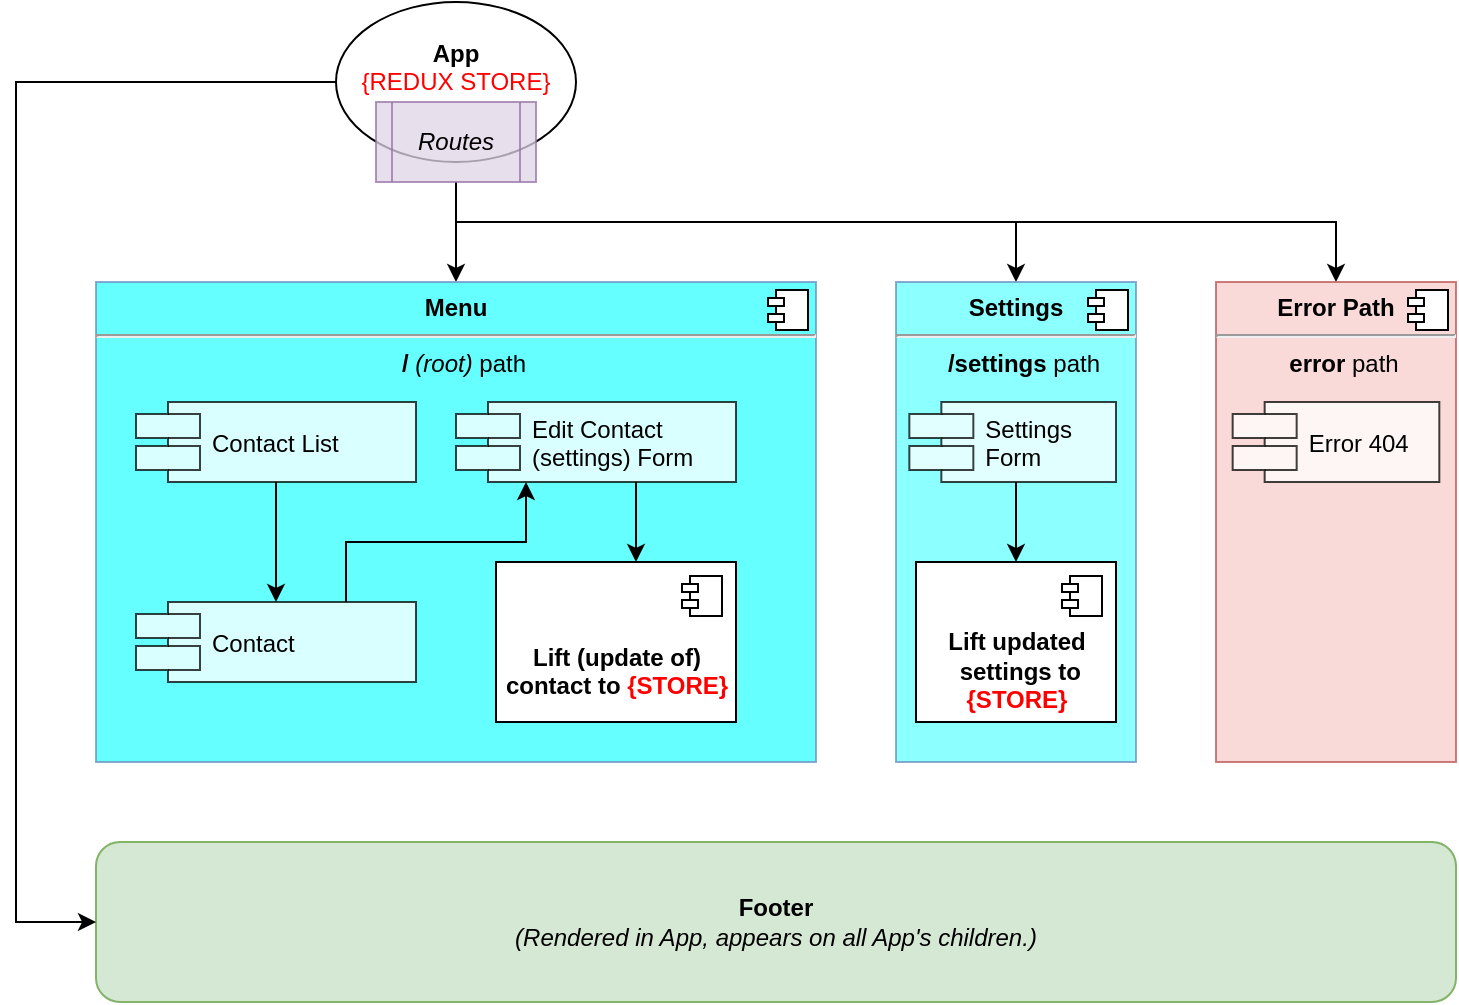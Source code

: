 <mxfile version="12.7.9" type="device"><diagram id="Iy1kxiTTVdpkGeOepYIs" name="Page-1"><mxGraphModel dx="1426" dy="783" grid="1" gridSize="10" guides="1" tooltips="1" connect="1" arrows="1" fold="1" page="0" pageScale="1" pageWidth="850" pageHeight="1100" math="0" shadow="0"><root><mxCell id="0"/><mxCell id="1" parent="0"/><mxCell id="jZL21KtICNRhu5KorKRC-2" value="&lt;div&gt;&lt;b&gt;Footer&lt;/b&gt;&lt;/div&gt;&lt;div&gt;&lt;i&gt;(Rendered in App, appears on all App's children.)&lt;/i&gt;&lt;br&gt;&lt;/div&gt;" style="rounded=1;whiteSpace=wrap;html=1;fillColor=#d5e8d4;strokeColor=#82b366;" parent="1" vertex="1"><mxGeometry x="160" y="560" width="680" height="80" as="geometry"/></mxCell><mxCell id="jZL21KtICNRhu5KorKRC-28" value="" style="edgeStyle=orthogonalEdgeStyle;rounded=0;orthogonalLoop=1;jettySize=auto;html=1;entryX=0;entryY=0.5;entryDx=0;entryDy=0;exitX=0;exitY=0.5;exitDx=0;exitDy=0;" parent="1" source="jZL21KtICNRhu5KorKRC-3" target="jZL21KtICNRhu5KorKRC-2" edge="1"><mxGeometry relative="1" as="geometry"><mxPoint x="260" y="60" as="targetPoint"/><Array as="points"><mxPoint x="120" y="180"/><mxPoint x="120" y="600"/></Array></mxGeometry></mxCell><mxCell id="jZL21KtICNRhu5KorKRC-3" value="&lt;div&gt;&lt;b&gt;App&lt;/b&gt; &lt;br&gt;&lt;/div&gt;&lt;div&gt;&lt;font color=&quot;#FF0000&quot;&gt;{REDUX STORE}&lt;/font&gt;&lt;/div&gt;&lt;div&gt;&lt;br&gt;&lt;/div&gt;" style="ellipse;whiteSpace=wrap;html=1;" parent="1" vertex="1"><mxGeometry x="280" y="140" width="120" height="80" as="geometry"/></mxCell><mxCell id="jZL21KtICNRhu5KorKRC-22" value="" style="edgeStyle=orthogonalEdgeStyle;rounded=0;orthogonalLoop=1;jettySize=auto;html=1;exitX=0.5;exitY=1;exitDx=0;exitDy=0;" parent="1" source="jZL21KtICNRhu5KorKRC-4" target="jZL21KtICNRhu5KorKRC-6" edge="1"><mxGeometry relative="1" as="geometry"><Array as="points"><mxPoint x="340" y="260"/><mxPoint x="340" y="260"/></Array></mxGeometry></mxCell><mxCell id="jZL21KtICNRhu5KorKRC-50" style="edgeStyle=orthogonalEdgeStyle;rounded=0;orthogonalLoop=1;jettySize=auto;html=1;exitX=0.5;exitY=1;exitDx=0;exitDy=0;" parent="1" source="jZL21KtICNRhu5KorKRC-4" target="jZL21KtICNRhu5KorKRC-34" edge="1"><mxGeometry relative="1" as="geometry"><Array as="points"><mxPoint x="340" y="250"/><mxPoint x="620" y="250"/></Array></mxGeometry></mxCell><mxCell id="jZL21KtICNRhu5KorKRC-52" style="edgeStyle=orthogonalEdgeStyle;rounded=0;orthogonalLoop=1;jettySize=auto;html=1;exitX=0.5;exitY=1;exitDx=0;exitDy=0;" parent="1" source="jZL21KtICNRhu5KorKRC-4" target="jZL21KtICNRhu5KorKRC-39" edge="1"><mxGeometry relative="1" as="geometry"><Array as="points"><mxPoint x="340" y="250"/><mxPoint x="780" y="250"/></Array></mxGeometry></mxCell><mxCell id="jZL21KtICNRhu5KorKRC-4" value="&lt;i&gt;Routes&lt;/i&gt;" style="shape=process;whiteSpace=wrap;html=1;backgroundOutline=1;fillColor=#e1d5e7;strokeColor=#9673a6;opacity=75;" parent="1" vertex="1"><mxGeometry x="300" y="190" width="80" height="40" as="geometry"/></mxCell><mxCell id="jZL21KtICNRhu5KorKRC-6" value="&lt;p style=&quot;margin: 0px ; margin-top: 6px ; text-align: center&quot;&gt;&lt;b&gt;Menu&lt;/b&gt;&lt;/p&gt;&lt;hr&gt;&lt;p style=&quot;margin: 0px ; margin-left: 8px&quot; align=&quot;center&quot;&gt;&lt;b&gt;/&lt;/b&gt; &lt;i&gt;(root)&lt;/i&gt; path&lt;/p&gt;" style="align=left;overflow=fill;html=1;opacity=75;fillColor=#33FFFF;strokeColor=#6c8ebf;" parent="1" vertex="1"><mxGeometry x="160" y="280" width="360" height="240" as="geometry"/></mxCell><mxCell id="jZL21KtICNRhu5KorKRC-7" value="" style="shape=component;jettyWidth=8;jettyHeight=4;" parent="jZL21KtICNRhu5KorKRC-6" vertex="1"><mxGeometry x="1" width="20" height="20" relative="1" as="geometry"><mxPoint x="-24" y="4" as="offset"/></mxGeometry></mxCell><mxCell id="jZL21KtICNRhu5KorKRC-8" value="Contact List" style="shape=component;align=left;spacingLeft=36;opacity=75;" parent="jZL21KtICNRhu5KorKRC-6" vertex="1"><mxGeometry x="20" y="60" width="140" height="40" as="geometry"/></mxCell><mxCell id="deTn8g6JyafK3UYlPO5z-5" value="" style="edgeStyle=orthogonalEdgeStyle;rounded=0;orthogonalLoop=1;jettySize=auto;html=1;exitX=0.75;exitY=0;exitDx=0;exitDy=0;entryX=0.25;entryY=1;entryDx=0;entryDy=0;" parent="jZL21KtICNRhu5KorKRC-6" source="jZL21KtICNRhu5KorKRC-9" target="deTn8g6JyafK3UYlPO5z-10" edge="1"><mxGeometry relative="1" as="geometry"><Array as="points"><mxPoint x="125" y="130"/><mxPoint x="215" y="130"/></Array></mxGeometry></mxCell><mxCell id="jZL21KtICNRhu5KorKRC-9" value="Contact" style="shape=component;align=left;spacingLeft=36;opacity=75;" parent="jZL21KtICNRhu5KorKRC-6" vertex="1"><mxGeometry x="20" y="160" width="140" height="40" as="geometry"/></mxCell><mxCell id="jZL21KtICNRhu5KorKRC-24" value="" style="edgeStyle=orthogonalEdgeStyle;rounded=0;orthogonalLoop=1;jettySize=auto;html=1;entryX=0.5;entryY=0;entryDx=0;entryDy=0;" parent="jZL21KtICNRhu5KorKRC-6" source="jZL21KtICNRhu5KorKRC-8" target="jZL21KtICNRhu5KorKRC-9" edge="1"><mxGeometry relative="1" as="geometry"><mxPoint x="139.5" y="140" as="targetPoint"/></mxGeometry></mxCell><mxCell id="deTn8g6JyafK3UYlPO5z-3" value="&lt;div&gt;&lt;br&gt;&lt;/div&gt;&lt;div&gt;&lt;br&gt;&lt;/div&gt;&lt;div&gt;&lt;b&gt;Lift (update of)&lt;/b&gt;&lt;/div&gt;&lt;div&gt;&lt;b&gt; contact to &lt;font color=&quot;#ff0000&quot;&gt;{STORE}&lt;/font&gt;&lt;/b&gt;&lt;/div&gt;" style="html=1;" parent="jZL21KtICNRhu5KorKRC-6" vertex="1"><mxGeometry x="200" y="140" width="120" height="80" as="geometry"/></mxCell><mxCell id="deTn8g6JyafK3UYlPO5z-4" value="" style="shape=component;jettyWidth=8;jettyHeight=4;" parent="deTn8g6JyafK3UYlPO5z-3" vertex="1"><mxGeometry x="1" width="20" height="20" relative="1" as="geometry"><mxPoint x="-27" y="7" as="offset"/></mxGeometry></mxCell><mxCell id="deTn8g6JyafK3UYlPO5z-11" value="" style="edgeStyle=orthogonalEdgeStyle;rounded=0;orthogonalLoop=1;jettySize=auto;html=1;" parent="jZL21KtICNRhu5KorKRC-6" source="deTn8g6JyafK3UYlPO5z-10" target="deTn8g6JyafK3UYlPO5z-3" edge="1"><mxGeometry relative="1" as="geometry"><Array as="points"><mxPoint x="270" y="110"/><mxPoint x="270" y="110"/></Array></mxGeometry></mxCell><mxCell id="deTn8g6JyafK3UYlPO5z-10" value="Edit Contact&#xA;(settings) Form" style="shape=component;align=left;spacingLeft=36;opacity=75;" parent="jZL21KtICNRhu5KorKRC-6" vertex="1"><mxGeometry x="180" y="60" width="140" height="40" as="geometry"/></mxCell><mxCell id="jZL21KtICNRhu5KorKRC-12" style="edgeStyle=orthogonalEdgeStyle;rounded=0;orthogonalLoop=1;jettySize=auto;html=1;exitX=0.5;exitY=1;exitDx=0;exitDy=0;" parent="1" source="jZL21KtICNRhu5KorKRC-6" target="jZL21KtICNRhu5KorKRC-6" edge="1"><mxGeometry relative="1" as="geometry"/></mxCell><mxCell id="jZL21KtICNRhu5KorKRC-34" value="&lt;p style=&quot;margin: 0px ; margin-top: 6px ; text-align: center&quot;&gt;&lt;b&gt;Settings&lt;br&gt;&lt;/b&gt;&lt;/p&gt;&lt;hr&gt;&lt;p style=&quot;margin: 0px ; margin-left: 8px&quot; align=&quot;center&quot;&gt;&lt;b&gt;/settings&lt;/b&gt; path&lt;/p&gt;" style="align=left;overflow=fill;html=1;opacity=75;fillColor=#66FFFF;strokeColor=#6c8ebf;" parent="1" vertex="1"><mxGeometry x="560" y="280" width="120" height="240" as="geometry"/></mxCell><mxCell id="jZL21KtICNRhu5KorKRC-35" value="" style="shape=component;jettyWidth=8;jettyHeight=4;" parent="jZL21KtICNRhu5KorKRC-34" vertex="1"><mxGeometry x="1" width="20" height="20" relative="1" as="geometry"><mxPoint x="-24" y="4" as="offset"/></mxGeometry></mxCell><mxCell id="deTn8g6JyafK3UYlPO5z-9" value="" style="edgeStyle=orthogonalEdgeStyle;rounded=0;orthogonalLoop=1;jettySize=auto;html=1;" parent="jZL21KtICNRhu5KorKRC-34" source="jZL21KtICNRhu5KorKRC-36" target="deTn8g6JyafK3UYlPO5z-1" edge="1"><mxGeometry relative="1" as="geometry"><Array as="points"><mxPoint x="60" y="130"/><mxPoint x="60" y="130"/></Array></mxGeometry></mxCell><mxCell id="jZL21KtICNRhu5KorKRC-36" value="Settings&#xA; Form" style="shape=component;align=left;spacingLeft=36;opacity=75;" parent="jZL21KtICNRhu5KorKRC-34" vertex="1"><mxGeometry x="6.67" y="60" width="103.33" height="40" as="geometry"/></mxCell><mxCell id="deTn8g6JyafK3UYlPO5z-1" value="&lt;div&gt;&lt;br&gt;&lt;/div&gt;&lt;div&gt;&lt;br&gt;&lt;/div&gt;&lt;div&gt;&lt;b&gt;Lift updated&lt;/b&gt;&lt;/div&gt;&lt;div&gt;&lt;b&gt;&amp;nbsp;settings to&lt;font color=&quot;#ff0000&quot;&gt;&lt;br&gt;&lt;/font&gt;&lt;/b&gt;&lt;/div&gt;&lt;div&gt;&lt;b&gt;&lt;font color=&quot;#ff0000&quot;&gt; {STORE}&lt;/font&gt;&lt;/b&gt;&lt;/div&gt;" style="html=1;" parent="jZL21KtICNRhu5KorKRC-34" vertex="1"><mxGeometry x="10" y="140" width="100" height="80" as="geometry"/></mxCell><mxCell id="deTn8g6JyafK3UYlPO5z-2" value="" style="shape=component;jettyWidth=8;jettyHeight=4;" parent="deTn8g6JyafK3UYlPO5z-1" vertex="1"><mxGeometry x="1" width="20" height="20" relative="1" as="geometry"><mxPoint x="-27" y="7" as="offset"/></mxGeometry></mxCell><mxCell id="jZL21KtICNRhu5KorKRC-39" value="&lt;p style=&quot;margin: 0px ; margin-top: 6px ; text-align: center&quot;&gt;&lt;b&gt;Error Path&lt;br&gt;&lt;/b&gt;&lt;/p&gt;&lt;hr&gt;&lt;p style=&quot;margin: 0px ; margin-left: 8px&quot; align=&quot;center&quot;&gt;&lt;b&gt;error&lt;/b&gt; path&lt;/p&gt;" style="align=left;overflow=fill;html=1;opacity=75;fillColor=#f8cecc;strokeColor=#b85450;" parent="1" vertex="1"><mxGeometry x="720" y="280" width="120" height="240" as="geometry"/></mxCell><mxCell id="jZL21KtICNRhu5KorKRC-40" value="" style="shape=component;jettyWidth=8;jettyHeight=4;" parent="jZL21KtICNRhu5KorKRC-39" vertex="1"><mxGeometry x="1" width="20" height="20" relative="1" as="geometry"><mxPoint x="-24" y="4" as="offset"/></mxGeometry></mxCell><mxCell id="jZL21KtICNRhu5KorKRC-41" value="Error 404" style="shape=component;align=left;spacingLeft=36;opacity=75;" parent="jZL21KtICNRhu5KorKRC-39" vertex="1"><mxGeometry x="8.33" y="60" width="103.33" height="40" as="geometry"/></mxCell></root></mxGraphModel></diagram></mxfile>